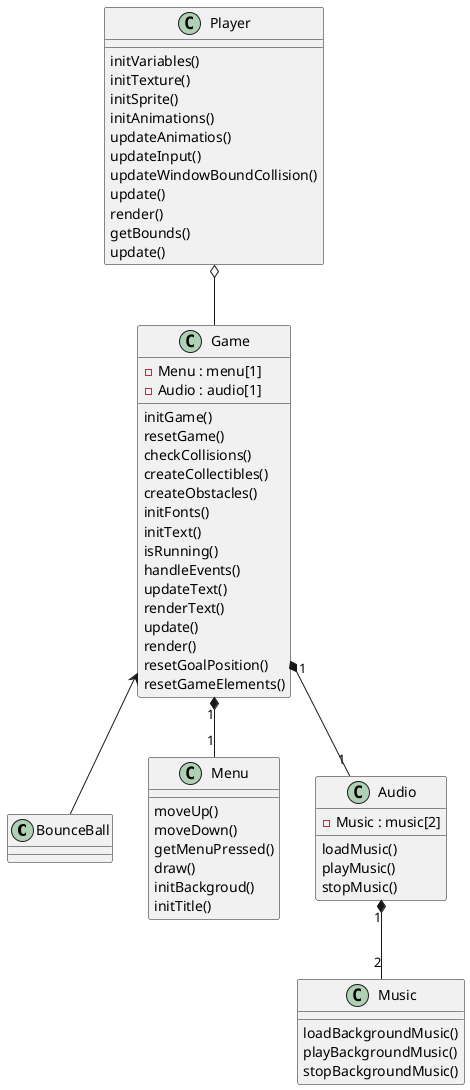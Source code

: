 @startuml BounceBall
class BounceBall
class Game{
    - Menu : menu[1]
    -Audio : audio[1]
}
class Menu
class Player
class Audio{
    -Music : music[2]
}
class Music

Game "1" *-- "1" Menu
Game "1" *-- "1" Audio
Audio "1" *-- "2" Music

Player o-- Game

Game <-- BounceBall 

Game : initGame()
Game : resetGame()
Game : checkCollisions()
Game : createCollectibles()
Game : createObstacles()
Game : initFonts()
Game : initText()
Game : isRunning()
Game : handleEvents()
Game : updateText()
Game : renderText()
Game : update()
Game : render()
Game : resetGoalPosition()
Game : resetGameElements()

Menu : moveUp()
Menu : moveDown()
Menu : getMenuPressed()
Menu : draw()
Menu : initBackgroud()
Menu : initTitle()

Player : initVariables()
Player : initTexture()
Player : initSprite()
Player : initAnimations()
Player : updateAnimatios()
Player : updateInput()
Player : updateWindowBoundCollision()
Player : update()
Player : render()
Player : getBounds()
Player : update()

Music : loadBackgroundMusic()
Music : playBackgroundMusic()
Music : stopBackgroundMusic()

Audio : loadMusic()
Audio : playMusic()
Audio : stopMusic()